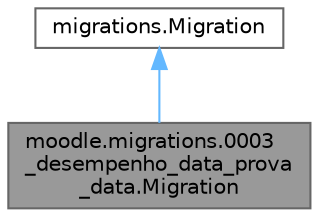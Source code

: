 digraph "moodle.migrations.0003_desempenho_data_prova_data.Migration"
{
 // INTERACTIVE_SVG=YES
 // LATEX_PDF_SIZE
  bgcolor="transparent";
  edge [fontname=Helvetica,fontsize=10,labelfontname=Helvetica,labelfontsize=10];
  node [fontname=Helvetica,fontsize=10,shape=box,height=0.2,width=0.4];
  Node1 [label="moodle.migrations.0003\l_desempenho_data_prova\l_data.Migration",height=0.2,width=0.4,color="gray40", fillcolor="grey60", style="filled", fontcolor="black",tooltip=" "];
  Node2 -> Node1 [dir="back",color="steelblue1",style="solid"];
  Node2 [label="migrations.Migration",height=0.2,width=0.4,color="gray40", fillcolor="white", style="filled",tooltip=" "];
}
